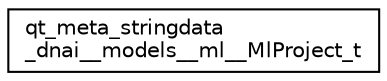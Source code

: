 digraph "Graphical Class Hierarchy"
{
  edge [fontname="Helvetica",fontsize="10",labelfontname="Helvetica",labelfontsize="10"];
  node [fontname="Helvetica",fontsize="10",shape=record];
  rankdir="LR";
  Node1 [label="qt_meta_stringdata\l_dnai__models__ml__MlProject_t",height=0.2,width=0.4,color="black", fillcolor="white", style="filled",URL="$structqt__meta__stringdata__dnai____models____ml_____ml_project__t.html"];
}

